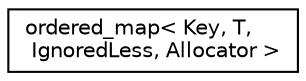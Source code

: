 digraph "Graphical Class Hierarchy"
{
 // LATEX_PDF_SIZE
  edge [fontname="Helvetica",fontsize="10",labelfontname="Helvetica",labelfontsize="10"];
  node [fontname="Helvetica",fontsize="10",shape=record];
  rankdir="LR";
  Node0 [label="ordered_map\< Key, T,\l IgnoredLess, Allocator \>",height=0.2,width=0.4,color="black", fillcolor="white", style="filled",URL="$structordered__map.html",tooltip="a minimal map-like container that preserves insertion order"];
}

